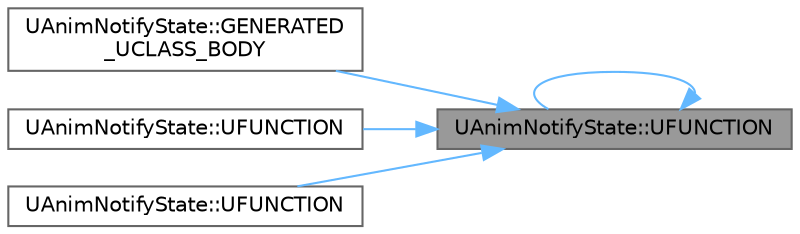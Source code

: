 digraph "UAnimNotifyState::UFUNCTION"
{
 // INTERACTIVE_SVG=YES
 // LATEX_PDF_SIZE
  bgcolor="transparent";
  edge [fontname=Helvetica,fontsize=10,labelfontname=Helvetica,labelfontsize=10];
  node [fontname=Helvetica,fontsize=10,shape=box,height=0.2,width=0.4];
  rankdir="RL";
  Node1 [id="Node000001",label="UAnimNotifyState::UFUNCTION",height=0.2,width=0.4,color="gray40", fillcolor="grey60", style="filled", fontcolor="black",tooltip=" "];
  Node1 -> Node2 [id="edge1_Node000001_Node000002",dir="back",color="steelblue1",style="solid",tooltip=" "];
  Node2 [id="Node000002",label="UAnimNotifyState::GENERATED\l_UCLASS_BODY",height=0.2,width=0.4,color="grey40", fillcolor="white", style="filled",URL="$d1/db4/classUAnimNotifyState.html#ad0ede2870bb6aabf82ad7e1c889863c1",tooltip="Implementable event to get a custom name for the notify."];
  Node1 -> Node1 [id="edge2_Node000001_Node000001",dir="back",color="steelblue1",style="solid",tooltip=" "];
  Node1 -> Node3 [id="edge3_Node000001_Node000003",dir="back",color="steelblue1",style="solid",tooltip=" "];
  Node3 [id="Node000003",label="UAnimNotifyState::UFUNCTION",height=0.2,width=0.4,color="grey40", fillcolor="white", style="filled",URL="$d1/db4/classUAnimNotifyState.html#a6e5208c2090f762cbf5f249e27b41a20",tooltip=" "];
  Node1 -> Node4 [id="edge4_Node000001_Node000004",dir="back",color="steelblue1",style="solid",tooltip=" "];
  Node4 [id="Node000004",label="UAnimNotifyState::UFUNCTION",height=0.2,width=0.4,color="grey40", fillcolor="white", style="filled",URL="$d1/db4/classUAnimNotifyState.html#a4b7c95e255b8dee5a1289c7995e8e0d9",tooltip=" "];
}
